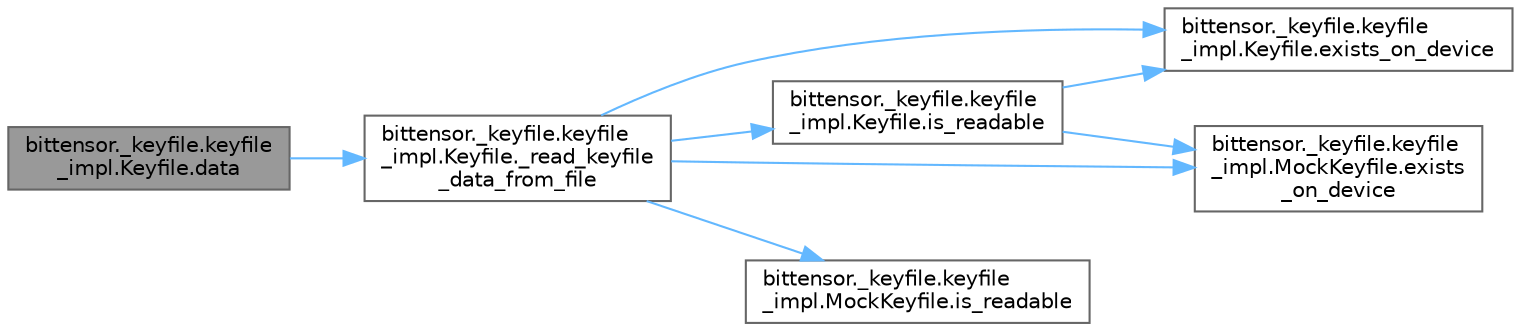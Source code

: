 digraph "bittensor._keyfile.keyfile_impl.Keyfile.data"
{
 // LATEX_PDF_SIZE
  bgcolor="transparent";
  edge [fontname=Helvetica,fontsize=10,labelfontname=Helvetica,labelfontsize=10];
  node [fontname=Helvetica,fontsize=10,shape=box,height=0.2,width=0.4];
  rankdir="LR";
  Node1 [label="bittensor._keyfile.keyfile\l_impl.Keyfile.data",height=0.2,width=0.4,color="gray40", fillcolor="grey60", style="filled", fontcolor="black",tooltip=" "];
  Node1 -> Node2 [color="steelblue1",style="solid"];
  Node2 [label="bittensor._keyfile.keyfile\l_impl.Keyfile._read_keyfile\l_data_from_file",height=0.2,width=0.4,color="grey40", fillcolor="white", style="filled",URL="$classbittensor_1_1__keyfile_1_1keyfile__impl_1_1_keyfile.html#a35a65736ecb1b571e571a27df0cde5e5",tooltip=" "];
  Node2 -> Node3 [color="steelblue1",style="solid"];
  Node3 [label="bittensor._keyfile.keyfile\l_impl.Keyfile.exists_on_device",height=0.2,width=0.4,color="grey40", fillcolor="white", style="filled",URL="$classbittensor_1_1__keyfile_1_1keyfile__impl_1_1_keyfile.html#aae61dd8080aa8b20c16906bd55e40200",tooltip=" "];
  Node2 -> Node4 [color="steelblue1",style="solid"];
  Node4 [label="bittensor._keyfile.keyfile\l_impl.MockKeyfile.exists\l_on_device",height=0.2,width=0.4,color="grey40", fillcolor="white", style="filled",URL="$classbittensor_1_1__keyfile_1_1keyfile__impl_1_1_mock_keyfile.html#ad2c8658adce5f7ec145d0078a4c78b31",tooltip=" "];
  Node2 -> Node5 [color="steelblue1",style="solid"];
  Node5 [label="bittensor._keyfile.keyfile\l_impl.Keyfile.is_readable",height=0.2,width=0.4,color="grey40", fillcolor="white", style="filled",URL="$classbittensor_1_1__keyfile_1_1keyfile__impl_1_1_keyfile.html#ae89e29be6bb73f4c5d93f6dffe197886",tooltip=" "];
  Node5 -> Node3 [color="steelblue1",style="solid"];
  Node5 -> Node4 [color="steelblue1",style="solid"];
  Node2 -> Node6 [color="steelblue1",style="solid"];
  Node6 [label="bittensor._keyfile.keyfile\l_impl.MockKeyfile.is_readable",height=0.2,width=0.4,color="grey40", fillcolor="white", style="filled",URL="$classbittensor_1_1__keyfile_1_1keyfile__impl_1_1_mock_keyfile.html#a366fa999c27a5f60845ae4ccdd412b5f",tooltip=" "];
}

